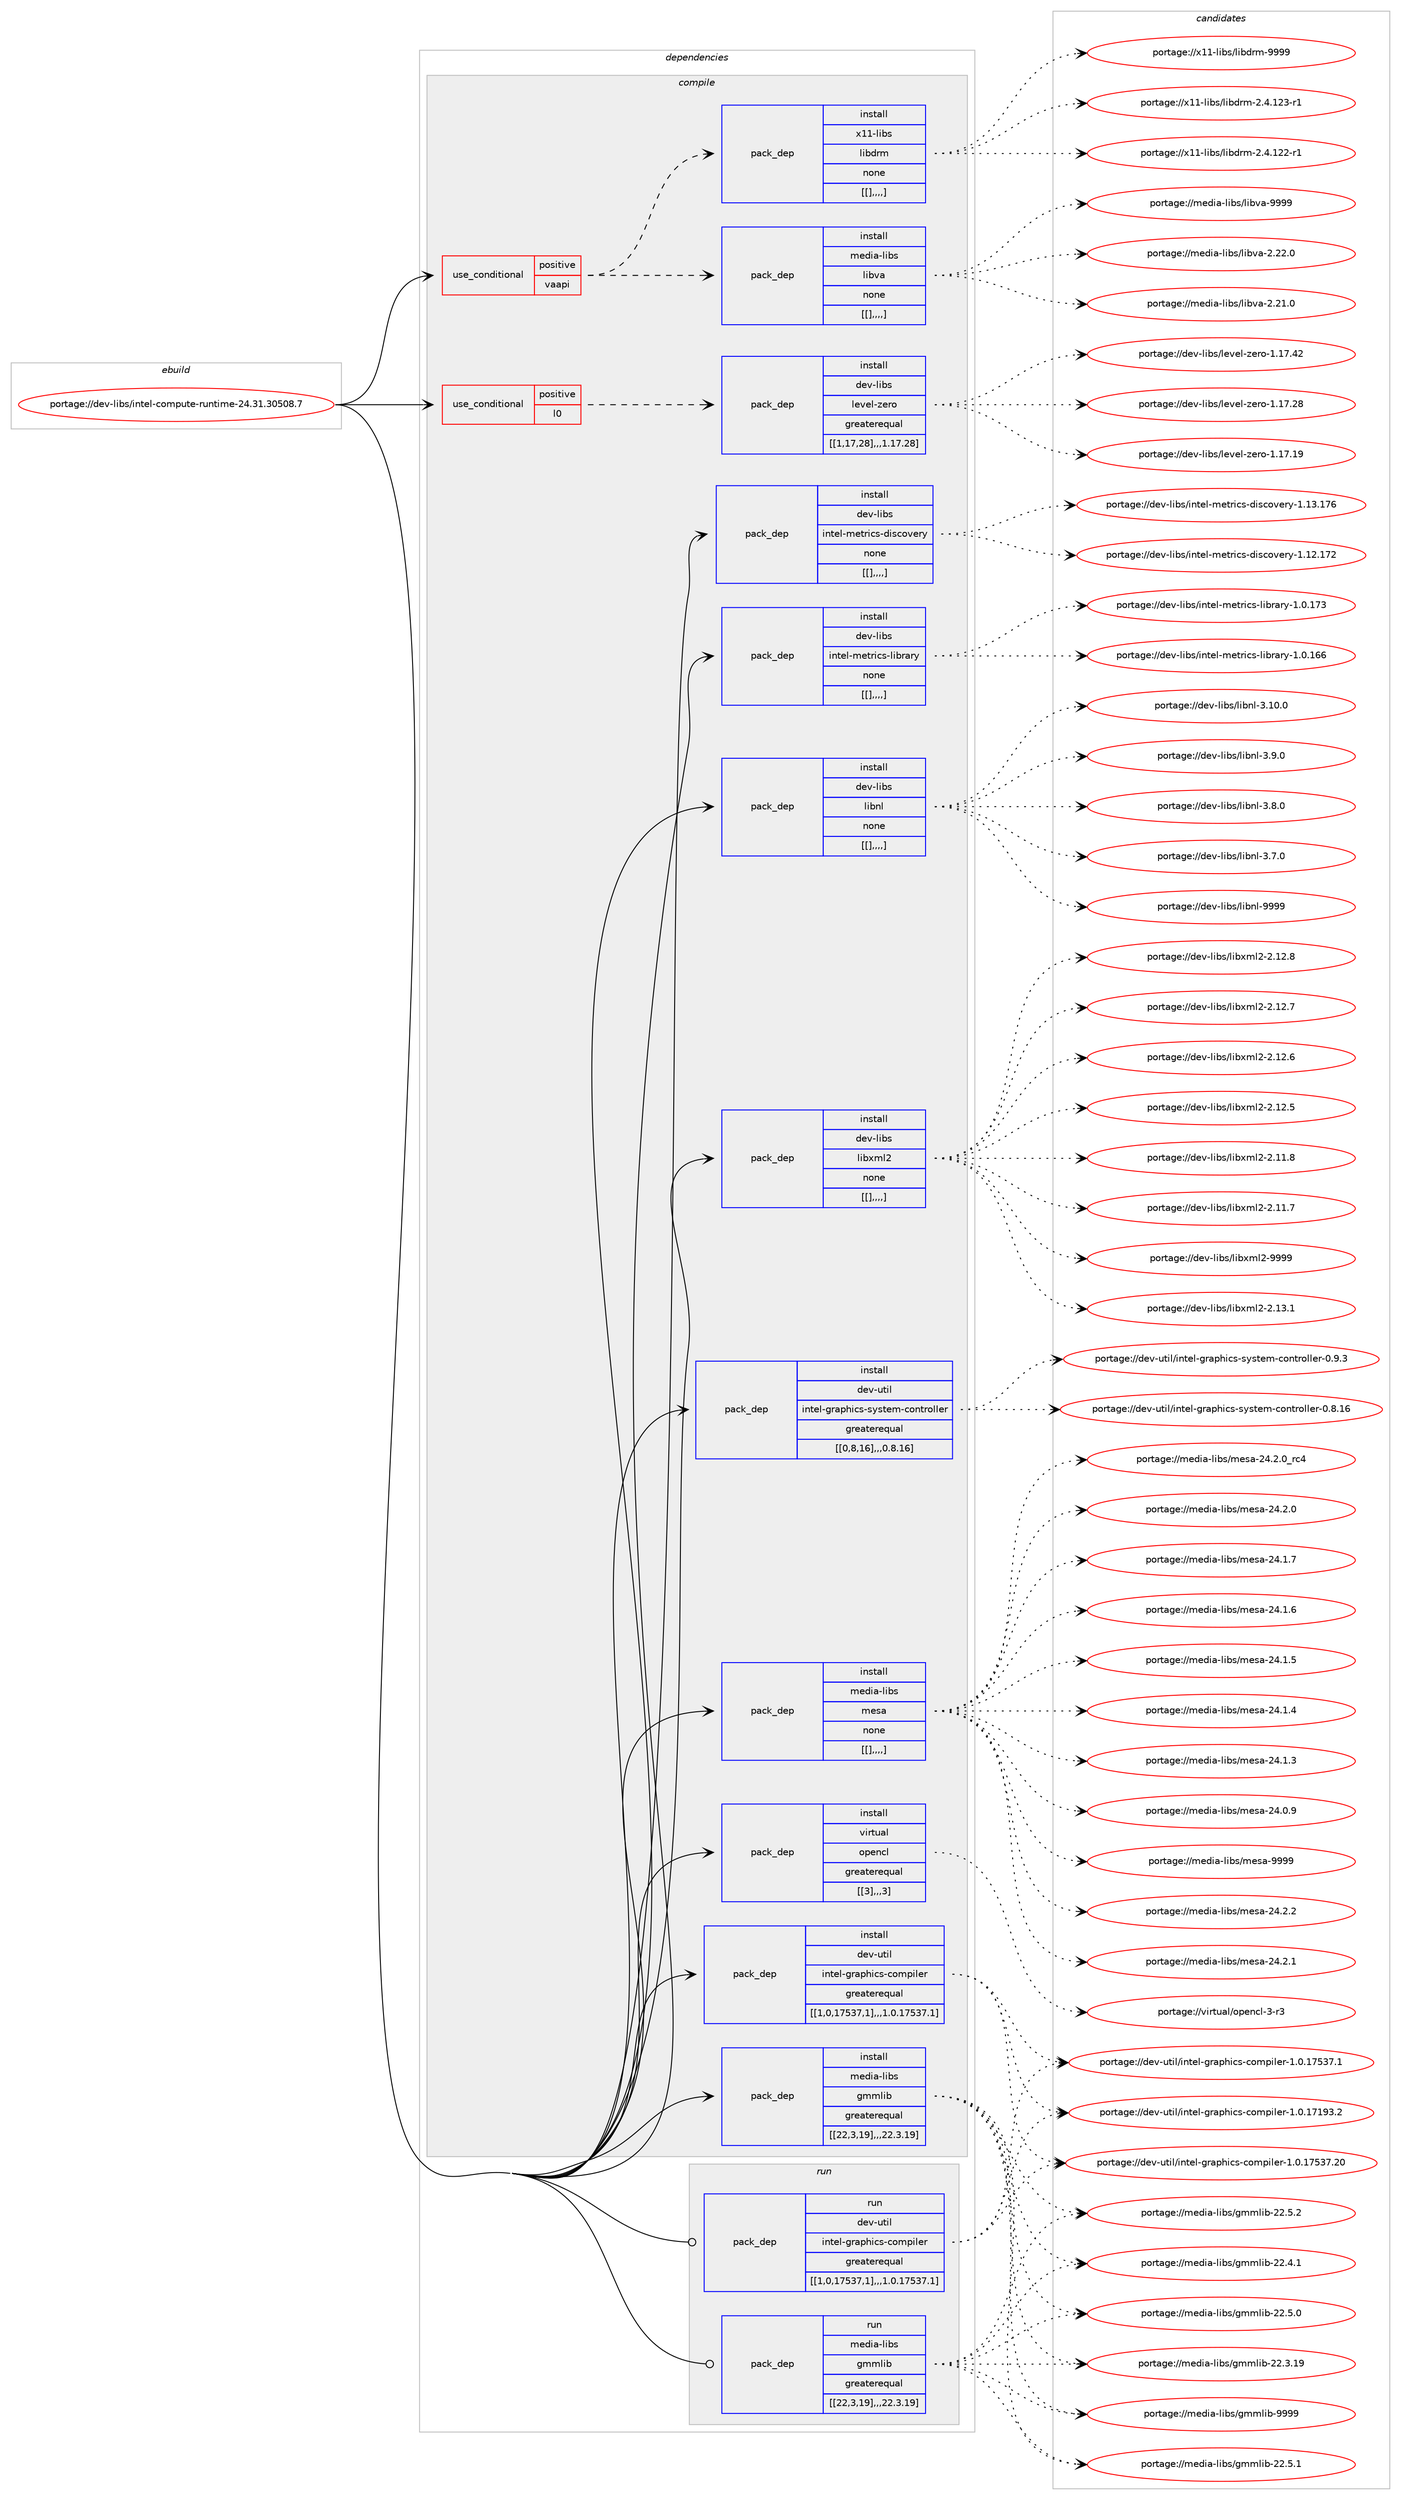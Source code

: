 digraph prolog {

# *************
# Graph options
# *************

newrank=true;
concentrate=true;
compound=true;
graph [rankdir=LR,fontname=Helvetica,fontsize=10,ranksep=1.5];#, ranksep=2.5, nodesep=0.2];
edge  [arrowhead=vee];
node  [fontname=Helvetica,fontsize=10];

# **********
# The ebuild
# **********

subgraph cluster_leftcol {
color=gray;
label=<<i>ebuild</i>>;
id [label="portage://dev-libs/intel-compute-runtime-24.31.30508.7", color=red, width=4, href="../dev-libs/intel-compute-runtime-24.31.30508.7.svg"];
}

# ****************
# The dependencies
# ****************

subgraph cluster_midcol {
color=gray;
label=<<i>dependencies</i>>;
subgraph cluster_compile {
fillcolor="#eeeeee";
style=filled;
label=<<i>compile</i>>;
subgraph cond26886 {
dependency109479 [label=<<TABLE BORDER="0" CELLBORDER="1" CELLSPACING="0" CELLPADDING="4"><TR><TD ROWSPAN="3" CELLPADDING="10">use_conditional</TD></TR><TR><TD>positive</TD></TR><TR><TD>l0</TD></TR></TABLE>>, shape=none, color=red];
subgraph pack81450 {
dependency109480 [label=<<TABLE BORDER="0" CELLBORDER="1" CELLSPACING="0" CELLPADDING="4" WIDTH="220"><TR><TD ROWSPAN="6" CELLPADDING="30">pack_dep</TD></TR><TR><TD WIDTH="110">install</TD></TR><TR><TD>dev-libs</TD></TR><TR><TD>level-zero</TD></TR><TR><TD>greaterequal</TD></TR><TR><TD>[[1,17,28],,,1.17.28]</TD></TR></TABLE>>, shape=none, color=blue];
}
dependency109479:e -> dependency109480:w [weight=20,style="dashed",arrowhead="vee"];
}
id:e -> dependency109479:w [weight=20,style="solid",arrowhead="vee"];
subgraph cond26887 {
dependency109481 [label=<<TABLE BORDER="0" CELLBORDER="1" CELLSPACING="0" CELLPADDING="4"><TR><TD ROWSPAN="3" CELLPADDING="10">use_conditional</TD></TR><TR><TD>positive</TD></TR><TR><TD>vaapi</TD></TR></TABLE>>, shape=none, color=red];
subgraph pack81451 {
dependency109482 [label=<<TABLE BORDER="0" CELLBORDER="1" CELLSPACING="0" CELLPADDING="4" WIDTH="220"><TR><TD ROWSPAN="6" CELLPADDING="30">pack_dep</TD></TR><TR><TD WIDTH="110">install</TD></TR><TR><TD>x11-libs</TD></TR><TR><TD>libdrm</TD></TR><TR><TD>none</TD></TR><TR><TD>[[],,,,]</TD></TR></TABLE>>, shape=none, color=blue];
}
dependency109481:e -> dependency109482:w [weight=20,style="dashed",arrowhead="vee"];
subgraph pack81452 {
dependency109483 [label=<<TABLE BORDER="0" CELLBORDER="1" CELLSPACING="0" CELLPADDING="4" WIDTH="220"><TR><TD ROWSPAN="6" CELLPADDING="30">pack_dep</TD></TR><TR><TD WIDTH="110">install</TD></TR><TR><TD>media-libs</TD></TR><TR><TD>libva</TD></TR><TR><TD>none</TD></TR><TR><TD>[[],,,,]</TD></TR></TABLE>>, shape=none, color=blue];
}
dependency109481:e -> dependency109483:w [weight=20,style="dashed",arrowhead="vee"];
}
id:e -> dependency109481:w [weight=20,style="solid",arrowhead="vee"];
subgraph pack81453 {
dependency109484 [label=<<TABLE BORDER="0" CELLBORDER="1" CELLSPACING="0" CELLPADDING="4" WIDTH="220"><TR><TD ROWSPAN="6" CELLPADDING="30">pack_dep</TD></TR><TR><TD WIDTH="110">install</TD></TR><TR><TD>dev-libs</TD></TR><TR><TD>intel-metrics-discovery</TD></TR><TR><TD>none</TD></TR><TR><TD>[[],,,,]</TD></TR></TABLE>>, shape=none, color=blue];
}
id:e -> dependency109484:w [weight=20,style="solid",arrowhead="vee"];
subgraph pack81454 {
dependency109485 [label=<<TABLE BORDER="0" CELLBORDER="1" CELLSPACING="0" CELLPADDING="4" WIDTH="220"><TR><TD ROWSPAN="6" CELLPADDING="30">pack_dep</TD></TR><TR><TD WIDTH="110">install</TD></TR><TR><TD>dev-libs</TD></TR><TR><TD>intel-metrics-library</TD></TR><TR><TD>none</TD></TR><TR><TD>[[],,,,]</TD></TR></TABLE>>, shape=none, color=blue];
}
id:e -> dependency109485:w [weight=20,style="solid",arrowhead="vee"];
subgraph pack81455 {
dependency109486 [label=<<TABLE BORDER="0" CELLBORDER="1" CELLSPACING="0" CELLPADDING="4" WIDTH="220"><TR><TD ROWSPAN="6" CELLPADDING="30">pack_dep</TD></TR><TR><TD WIDTH="110">install</TD></TR><TR><TD>dev-libs</TD></TR><TR><TD>libnl</TD></TR><TR><TD>none</TD></TR><TR><TD>[[],,,,]</TD></TR></TABLE>>, shape=none, color=blue];
}
id:e -> dependency109486:w [weight=20,style="solid",arrowhead="vee"];
subgraph pack81456 {
dependency109487 [label=<<TABLE BORDER="0" CELLBORDER="1" CELLSPACING="0" CELLPADDING="4" WIDTH="220"><TR><TD ROWSPAN="6" CELLPADDING="30">pack_dep</TD></TR><TR><TD WIDTH="110">install</TD></TR><TR><TD>dev-libs</TD></TR><TR><TD>libxml2</TD></TR><TR><TD>none</TD></TR><TR><TD>[[],,,,]</TD></TR></TABLE>>, shape=none, color=blue];
}
id:e -> dependency109487:w [weight=20,style="solid",arrowhead="vee"];
subgraph pack81457 {
dependency109488 [label=<<TABLE BORDER="0" CELLBORDER="1" CELLSPACING="0" CELLPADDING="4" WIDTH="220"><TR><TD ROWSPAN="6" CELLPADDING="30">pack_dep</TD></TR><TR><TD WIDTH="110">install</TD></TR><TR><TD>dev-util</TD></TR><TR><TD>intel-graphics-compiler</TD></TR><TR><TD>greaterequal</TD></TR><TR><TD>[[1,0,17537,1],,,1.0.17537.1]</TD></TR></TABLE>>, shape=none, color=blue];
}
id:e -> dependency109488:w [weight=20,style="solid",arrowhead="vee"];
subgraph pack81458 {
dependency109489 [label=<<TABLE BORDER="0" CELLBORDER="1" CELLSPACING="0" CELLPADDING="4" WIDTH="220"><TR><TD ROWSPAN="6" CELLPADDING="30">pack_dep</TD></TR><TR><TD WIDTH="110">install</TD></TR><TR><TD>dev-util</TD></TR><TR><TD>intel-graphics-system-controller</TD></TR><TR><TD>greaterequal</TD></TR><TR><TD>[[0,8,16],,,0.8.16]</TD></TR></TABLE>>, shape=none, color=blue];
}
id:e -> dependency109489:w [weight=20,style="solid",arrowhead="vee"];
subgraph pack81459 {
dependency109490 [label=<<TABLE BORDER="0" CELLBORDER="1" CELLSPACING="0" CELLPADDING="4" WIDTH="220"><TR><TD ROWSPAN="6" CELLPADDING="30">pack_dep</TD></TR><TR><TD WIDTH="110">install</TD></TR><TR><TD>media-libs</TD></TR><TR><TD>gmmlib</TD></TR><TR><TD>greaterequal</TD></TR><TR><TD>[[22,3,19],,,22.3.19]</TD></TR></TABLE>>, shape=none, color=blue];
}
id:e -> dependency109490:w [weight=20,style="solid",arrowhead="vee"];
subgraph pack81460 {
dependency109491 [label=<<TABLE BORDER="0" CELLBORDER="1" CELLSPACING="0" CELLPADDING="4" WIDTH="220"><TR><TD ROWSPAN="6" CELLPADDING="30">pack_dep</TD></TR><TR><TD WIDTH="110">install</TD></TR><TR><TD>media-libs</TD></TR><TR><TD>mesa</TD></TR><TR><TD>none</TD></TR><TR><TD>[[],,,,]</TD></TR></TABLE>>, shape=none, color=blue];
}
id:e -> dependency109491:w [weight=20,style="solid",arrowhead="vee"];
subgraph pack81461 {
dependency109492 [label=<<TABLE BORDER="0" CELLBORDER="1" CELLSPACING="0" CELLPADDING="4" WIDTH="220"><TR><TD ROWSPAN="6" CELLPADDING="30">pack_dep</TD></TR><TR><TD WIDTH="110">install</TD></TR><TR><TD>virtual</TD></TR><TR><TD>opencl</TD></TR><TR><TD>greaterequal</TD></TR><TR><TD>[[3],,,3]</TD></TR></TABLE>>, shape=none, color=blue];
}
id:e -> dependency109492:w [weight=20,style="solid",arrowhead="vee"];
}
subgraph cluster_compileandrun {
fillcolor="#eeeeee";
style=filled;
label=<<i>compile and run</i>>;
}
subgraph cluster_run {
fillcolor="#eeeeee";
style=filled;
label=<<i>run</i>>;
subgraph pack81462 {
dependency109493 [label=<<TABLE BORDER="0" CELLBORDER="1" CELLSPACING="0" CELLPADDING="4" WIDTH="220"><TR><TD ROWSPAN="6" CELLPADDING="30">pack_dep</TD></TR><TR><TD WIDTH="110">run</TD></TR><TR><TD>dev-util</TD></TR><TR><TD>intel-graphics-compiler</TD></TR><TR><TD>greaterequal</TD></TR><TR><TD>[[1,0,17537,1],,,1.0.17537.1]</TD></TR></TABLE>>, shape=none, color=blue];
}
id:e -> dependency109493:w [weight=20,style="solid",arrowhead="odot"];
subgraph pack81463 {
dependency109494 [label=<<TABLE BORDER="0" CELLBORDER="1" CELLSPACING="0" CELLPADDING="4" WIDTH="220"><TR><TD ROWSPAN="6" CELLPADDING="30">pack_dep</TD></TR><TR><TD WIDTH="110">run</TD></TR><TR><TD>media-libs</TD></TR><TR><TD>gmmlib</TD></TR><TR><TD>greaterequal</TD></TR><TR><TD>[[22,3,19],,,22.3.19]</TD></TR></TABLE>>, shape=none, color=blue];
}
id:e -> dependency109494:w [weight=20,style="solid",arrowhead="odot"];
}
}

# **************
# The candidates
# **************

subgraph cluster_choices {
rank=same;
color=gray;
label=<<i>candidates</i>>;

subgraph choice81450 {
color=black;
nodesep=1;
choice100101118451081059811547108101118101108451221011141114549464955465250 [label="portage://dev-libs/level-zero-1.17.42", color=red, width=4,href="../dev-libs/level-zero-1.17.42.svg"];
choice100101118451081059811547108101118101108451221011141114549464955465056 [label="portage://dev-libs/level-zero-1.17.28", color=red, width=4,href="../dev-libs/level-zero-1.17.28.svg"];
choice100101118451081059811547108101118101108451221011141114549464955464957 [label="portage://dev-libs/level-zero-1.17.19", color=red, width=4,href="../dev-libs/level-zero-1.17.19.svg"];
dependency109480:e -> choice100101118451081059811547108101118101108451221011141114549464955465250:w [style=dotted,weight="100"];
dependency109480:e -> choice100101118451081059811547108101118101108451221011141114549464955465056:w [style=dotted,weight="100"];
dependency109480:e -> choice100101118451081059811547108101118101108451221011141114549464955464957:w [style=dotted,weight="100"];
}
subgraph choice81451 {
color=black;
nodesep=1;
choice1204949451081059811547108105981001141094557575757 [label="portage://x11-libs/libdrm-9999", color=red, width=4,href="../x11-libs/libdrm-9999.svg"];
choice12049494510810598115471081059810011410945504652464950514511449 [label="portage://x11-libs/libdrm-2.4.123-r1", color=red, width=4,href="../x11-libs/libdrm-2.4.123-r1.svg"];
choice12049494510810598115471081059810011410945504652464950504511449 [label="portage://x11-libs/libdrm-2.4.122-r1", color=red, width=4,href="../x11-libs/libdrm-2.4.122-r1.svg"];
dependency109482:e -> choice1204949451081059811547108105981001141094557575757:w [style=dotted,weight="100"];
dependency109482:e -> choice12049494510810598115471081059810011410945504652464950514511449:w [style=dotted,weight="100"];
dependency109482:e -> choice12049494510810598115471081059810011410945504652464950504511449:w [style=dotted,weight="100"];
}
subgraph choice81452 {
color=black;
nodesep=1;
choice1091011001059745108105981154710810598118974557575757 [label="portage://media-libs/libva-9999", color=red, width=4,href="../media-libs/libva-9999.svg"];
choice10910110010597451081059811547108105981189745504650504648 [label="portage://media-libs/libva-2.22.0", color=red, width=4,href="../media-libs/libva-2.22.0.svg"];
choice10910110010597451081059811547108105981189745504650494648 [label="portage://media-libs/libva-2.21.0", color=red, width=4,href="../media-libs/libva-2.21.0.svg"];
dependency109483:e -> choice1091011001059745108105981154710810598118974557575757:w [style=dotted,weight="100"];
dependency109483:e -> choice10910110010597451081059811547108105981189745504650504648:w [style=dotted,weight="100"];
dependency109483:e -> choice10910110010597451081059811547108105981189745504650494648:w [style=dotted,weight="100"];
}
subgraph choice81453 {
color=black;
nodesep=1;
choice10010111845108105981154710511011610110845109101116114105991154510010511599111118101114121454946495146495554 [label="portage://dev-libs/intel-metrics-discovery-1.13.176", color=red, width=4,href="../dev-libs/intel-metrics-discovery-1.13.176.svg"];
choice10010111845108105981154710511011610110845109101116114105991154510010511599111118101114121454946495046495550 [label="portage://dev-libs/intel-metrics-discovery-1.12.172", color=red, width=4,href="../dev-libs/intel-metrics-discovery-1.12.172.svg"];
dependency109484:e -> choice10010111845108105981154710511011610110845109101116114105991154510010511599111118101114121454946495146495554:w [style=dotted,weight="100"];
dependency109484:e -> choice10010111845108105981154710511011610110845109101116114105991154510010511599111118101114121454946495046495550:w [style=dotted,weight="100"];
}
subgraph choice81454 {
color=black;
nodesep=1;
choice10010111845108105981154710511011610110845109101116114105991154510810598114971141214549464846495551 [label="portage://dev-libs/intel-metrics-library-1.0.173", color=red, width=4,href="../dev-libs/intel-metrics-library-1.0.173.svg"];
choice10010111845108105981154710511011610110845109101116114105991154510810598114971141214549464846495454 [label="portage://dev-libs/intel-metrics-library-1.0.166", color=red, width=4,href="../dev-libs/intel-metrics-library-1.0.166.svg"];
dependency109485:e -> choice10010111845108105981154710511011610110845109101116114105991154510810598114971141214549464846495551:w [style=dotted,weight="100"];
dependency109485:e -> choice10010111845108105981154710511011610110845109101116114105991154510810598114971141214549464846495454:w [style=dotted,weight="100"];
}
subgraph choice81455 {
color=black;
nodesep=1;
choice100101118451081059811547108105981101084557575757 [label="portage://dev-libs/libnl-9999", color=red, width=4,href="../dev-libs/libnl-9999.svg"];
choice1001011184510810598115471081059811010845514649484648 [label="portage://dev-libs/libnl-3.10.0", color=red, width=4,href="../dev-libs/libnl-3.10.0.svg"];
choice10010111845108105981154710810598110108455146574648 [label="portage://dev-libs/libnl-3.9.0", color=red, width=4,href="../dev-libs/libnl-3.9.0.svg"];
choice10010111845108105981154710810598110108455146564648 [label="portage://dev-libs/libnl-3.8.0", color=red, width=4,href="../dev-libs/libnl-3.8.0.svg"];
choice10010111845108105981154710810598110108455146554648 [label="portage://dev-libs/libnl-3.7.0", color=red, width=4,href="../dev-libs/libnl-3.7.0.svg"];
dependency109486:e -> choice100101118451081059811547108105981101084557575757:w [style=dotted,weight="100"];
dependency109486:e -> choice1001011184510810598115471081059811010845514649484648:w [style=dotted,weight="100"];
dependency109486:e -> choice10010111845108105981154710810598110108455146574648:w [style=dotted,weight="100"];
dependency109486:e -> choice10010111845108105981154710810598110108455146564648:w [style=dotted,weight="100"];
dependency109486:e -> choice10010111845108105981154710810598110108455146554648:w [style=dotted,weight="100"];
}
subgraph choice81456 {
color=black;
nodesep=1;
choice10010111845108105981154710810598120109108504557575757 [label="portage://dev-libs/libxml2-9999", color=red, width=4,href="../dev-libs/libxml2-9999.svg"];
choice100101118451081059811547108105981201091085045504649514649 [label="portage://dev-libs/libxml2-2.13.1", color=red, width=4,href="../dev-libs/libxml2-2.13.1.svg"];
choice100101118451081059811547108105981201091085045504649504656 [label="portage://dev-libs/libxml2-2.12.8", color=red, width=4,href="../dev-libs/libxml2-2.12.8.svg"];
choice100101118451081059811547108105981201091085045504649504655 [label="portage://dev-libs/libxml2-2.12.7", color=red, width=4,href="../dev-libs/libxml2-2.12.7.svg"];
choice100101118451081059811547108105981201091085045504649504654 [label="portage://dev-libs/libxml2-2.12.6", color=red, width=4,href="../dev-libs/libxml2-2.12.6.svg"];
choice100101118451081059811547108105981201091085045504649504653 [label="portage://dev-libs/libxml2-2.12.5", color=red, width=4,href="../dev-libs/libxml2-2.12.5.svg"];
choice100101118451081059811547108105981201091085045504649494656 [label="portage://dev-libs/libxml2-2.11.8", color=red, width=4,href="../dev-libs/libxml2-2.11.8.svg"];
choice100101118451081059811547108105981201091085045504649494655 [label="portage://dev-libs/libxml2-2.11.7", color=red, width=4,href="../dev-libs/libxml2-2.11.7.svg"];
dependency109487:e -> choice10010111845108105981154710810598120109108504557575757:w [style=dotted,weight="100"];
dependency109487:e -> choice100101118451081059811547108105981201091085045504649514649:w [style=dotted,weight="100"];
dependency109487:e -> choice100101118451081059811547108105981201091085045504649504656:w [style=dotted,weight="100"];
dependency109487:e -> choice100101118451081059811547108105981201091085045504649504655:w [style=dotted,weight="100"];
dependency109487:e -> choice100101118451081059811547108105981201091085045504649504654:w [style=dotted,weight="100"];
dependency109487:e -> choice100101118451081059811547108105981201091085045504649504653:w [style=dotted,weight="100"];
dependency109487:e -> choice100101118451081059811547108105981201091085045504649494656:w [style=dotted,weight="100"];
dependency109487:e -> choice100101118451081059811547108105981201091085045504649494655:w [style=dotted,weight="100"];
}
subgraph choice81457 {
color=black;
nodesep=1;
choice1001011184511711610510847105110116101108451031149711210410599115459911110911210510810111445494648464955535155465048 [label="portage://dev-util/intel-graphics-compiler-1.0.17537.20", color=red, width=4,href="../dev-util/intel-graphics-compiler-1.0.17537.20.svg"];
choice10010111845117116105108471051101161011084510311497112104105991154599111109112105108101114454946484649555351554649 [label="portage://dev-util/intel-graphics-compiler-1.0.17537.1", color=red, width=4,href="../dev-util/intel-graphics-compiler-1.0.17537.1.svg"];
choice10010111845117116105108471051101161011084510311497112104105991154599111109112105108101114454946484649554957514650 [label="portage://dev-util/intel-graphics-compiler-1.0.17193.2", color=red, width=4,href="../dev-util/intel-graphics-compiler-1.0.17193.2.svg"];
dependency109488:e -> choice1001011184511711610510847105110116101108451031149711210410599115459911110911210510810111445494648464955535155465048:w [style=dotted,weight="100"];
dependency109488:e -> choice10010111845117116105108471051101161011084510311497112104105991154599111109112105108101114454946484649555351554649:w [style=dotted,weight="100"];
dependency109488:e -> choice10010111845117116105108471051101161011084510311497112104105991154599111109112105108101114454946484649554957514650:w [style=dotted,weight="100"];
}
subgraph choice81458 {
color=black;
nodesep=1;
choice1001011184511711610510847105110116101108451031149711210410599115451151211151161011094599111110116114111108108101114454846574651 [label="portage://dev-util/intel-graphics-system-controller-0.9.3", color=red, width=4,href="../dev-util/intel-graphics-system-controller-0.9.3.svg"];
choice100101118451171161051084710511011610110845103114971121041059911545115121115116101109459911111011611411110810810111445484656464954 [label="portage://dev-util/intel-graphics-system-controller-0.8.16", color=red, width=4,href="../dev-util/intel-graphics-system-controller-0.8.16.svg"];
dependency109489:e -> choice1001011184511711610510847105110116101108451031149711210410599115451151211151161011094599111110116114111108108101114454846574651:w [style=dotted,weight="100"];
dependency109489:e -> choice100101118451171161051084710511011610110845103114971121041059911545115121115116101109459911111011611411110810810111445484656464954:w [style=dotted,weight="100"];
}
subgraph choice81459 {
color=black;
nodesep=1;
choice10910110010597451081059811547103109109108105984557575757 [label="portage://media-libs/gmmlib-9999", color=red, width=4,href="../media-libs/gmmlib-9999.svg"];
choice109101100105974510810598115471031091091081059845505046534650 [label="portage://media-libs/gmmlib-22.5.2", color=red, width=4,href="../media-libs/gmmlib-22.5.2.svg"];
choice109101100105974510810598115471031091091081059845505046534649 [label="portage://media-libs/gmmlib-22.5.1", color=red, width=4,href="../media-libs/gmmlib-22.5.1.svg"];
choice109101100105974510810598115471031091091081059845505046534648 [label="portage://media-libs/gmmlib-22.5.0", color=red, width=4,href="../media-libs/gmmlib-22.5.0.svg"];
choice109101100105974510810598115471031091091081059845505046524649 [label="portage://media-libs/gmmlib-22.4.1", color=red, width=4,href="../media-libs/gmmlib-22.4.1.svg"];
choice10910110010597451081059811547103109109108105984550504651464957 [label="portage://media-libs/gmmlib-22.3.19", color=red, width=4,href="../media-libs/gmmlib-22.3.19.svg"];
dependency109490:e -> choice10910110010597451081059811547103109109108105984557575757:w [style=dotted,weight="100"];
dependency109490:e -> choice109101100105974510810598115471031091091081059845505046534650:w [style=dotted,weight="100"];
dependency109490:e -> choice109101100105974510810598115471031091091081059845505046534649:w [style=dotted,weight="100"];
dependency109490:e -> choice109101100105974510810598115471031091091081059845505046534648:w [style=dotted,weight="100"];
dependency109490:e -> choice109101100105974510810598115471031091091081059845505046524649:w [style=dotted,weight="100"];
dependency109490:e -> choice10910110010597451081059811547103109109108105984550504651464957:w [style=dotted,weight="100"];
}
subgraph choice81460 {
color=black;
nodesep=1;
choice10910110010597451081059811547109101115974557575757 [label="portage://media-libs/mesa-9999", color=red, width=4,href="../media-libs/mesa-9999.svg"];
choice109101100105974510810598115471091011159745505246504650 [label="portage://media-libs/mesa-24.2.2", color=red, width=4,href="../media-libs/mesa-24.2.2.svg"];
choice109101100105974510810598115471091011159745505246504649 [label="portage://media-libs/mesa-24.2.1", color=red, width=4,href="../media-libs/mesa-24.2.1.svg"];
choice109101100105974510810598115471091011159745505246504648951149952 [label="portage://media-libs/mesa-24.2.0_rc4", color=red, width=4,href="../media-libs/mesa-24.2.0_rc4.svg"];
choice109101100105974510810598115471091011159745505246504648 [label="portage://media-libs/mesa-24.2.0", color=red, width=4,href="../media-libs/mesa-24.2.0.svg"];
choice109101100105974510810598115471091011159745505246494655 [label="portage://media-libs/mesa-24.1.7", color=red, width=4,href="../media-libs/mesa-24.1.7.svg"];
choice109101100105974510810598115471091011159745505246494654 [label="portage://media-libs/mesa-24.1.6", color=red, width=4,href="../media-libs/mesa-24.1.6.svg"];
choice109101100105974510810598115471091011159745505246494653 [label="portage://media-libs/mesa-24.1.5", color=red, width=4,href="../media-libs/mesa-24.1.5.svg"];
choice109101100105974510810598115471091011159745505246494652 [label="portage://media-libs/mesa-24.1.4", color=red, width=4,href="../media-libs/mesa-24.1.4.svg"];
choice109101100105974510810598115471091011159745505246494651 [label="portage://media-libs/mesa-24.1.3", color=red, width=4,href="../media-libs/mesa-24.1.3.svg"];
choice109101100105974510810598115471091011159745505246484657 [label="portage://media-libs/mesa-24.0.9", color=red, width=4,href="../media-libs/mesa-24.0.9.svg"];
dependency109491:e -> choice10910110010597451081059811547109101115974557575757:w [style=dotted,weight="100"];
dependency109491:e -> choice109101100105974510810598115471091011159745505246504650:w [style=dotted,weight="100"];
dependency109491:e -> choice109101100105974510810598115471091011159745505246504649:w [style=dotted,weight="100"];
dependency109491:e -> choice109101100105974510810598115471091011159745505246504648951149952:w [style=dotted,weight="100"];
dependency109491:e -> choice109101100105974510810598115471091011159745505246504648:w [style=dotted,weight="100"];
dependency109491:e -> choice109101100105974510810598115471091011159745505246494655:w [style=dotted,weight="100"];
dependency109491:e -> choice109101100105974510810598115471091011159745505246494654:w [style=dotted,weight="100"];
dependency109491:e -> choice109101100105974510810598115471091011159745505246494653:w [style=dotted,weight="100"];
dependency109491:e -> choice109101100105974510810598115471091011159745505246494652:w [style=dotted,weight="100"];
dependency109491:e -> choice109101100105974510810598115471091011159745505246494651:w [style=dotted,weight="100"];
dependency109491:e -> choice109101100105974510810598115471091011159745505246484657:w [style=dotted,weight="100"];
}
subgraph choice81461 {
color=black;
nodesep=1;
choice11810511411611797108471111121011109910845514511451 [label="portage://virtual/opencl-3-r3", color=red, width=4,href="../virtual/opencl-3-r3.svg"];
dependency109492:e -> choice11810511411611797108471111121011109910845514511451:w [style=dotted,weight="100"];
}
subgraph choice81462 {
color=black;
nodesep=1;
choice1001011184511711610510847105110116101108451031149711210410599115459911110911210510810111445494648464955535155465048 [label="portage://dev-util/intel-graphics-compiler-1.0.17537.20", color=red, width=4,href="../dev-util/intel-graphics-compiler-1.0.17537.20.svg"];
choice10010111845117116105108471051101161011084510311497112104105991154599111109112105108101114454946484649555351554649 [label="portage://dev-util/intel-graphics-compiler-1.0.17537.1", color=red, width=4,href="../dev-util/intel-graphics-compiler-1.0.17537.1.svg"];
choice10010111845117116105108471051101161011084510311497112104105991154599111109112105108101114454946484649554957514650 [label="portage://dev-util/intel-graphics-compiler-1.0.17193.2", color=red, width=4,href="../dev-util/intel-graphics-compiler-1.0.17193.2.svg"];
dependency109493:e -> choice1001011184511711610510847105110116101108451031149711210410599115459911110911210510810111445494648464955535155465048:w [style=dotted,weight="100"];
dependency109493:e -> choice10010111845117116105108471051101161011084510311497112104105991154599111109112105108101114454946484649555351554649:w [style=dotted,weight="100"];
dependency109493:e -> choice10010111845117116105108471051101161011084510311497112104105991154599111109112105108101114454946484649554957514650:w [style=dotted,weight="100"];
}
subgraph choice81463 {
color=black;
nodesep=1;
choice10910110010597451081059811547103109109108105984557575757 [label="portage://media-libs/gmmlib-9999", color=red, width=4,href="../media-libs/gmmlib-9999.svg"];
choice109101100105974510810598115471031091091081059845505046534650 [label="portage://media-libs/gmmlib-22.5.2", color=red, width=4,href="../media-libs/gmmlib-22.5.2.svg"];
choice109101100105974510810598115471031091091081059845505046534649 [label="portage://media-libs/gmmlib-22.5.1", color=red, width=4,href="../media-libs/gmmlib-22.5.1.svg"];
choice109101100105974510810598115471031091091081059845505046534648 [label="portage://media-libs/gmmlib-22.5.0", color=red, width=4,href="../media-libs/gmmlib-22.5.0.svg"];
choice109101100105974510810598115471031091091081059845505046524649 [label="portage://media-libs/gmmlib-22.4.1", color=red, width=4,href="../media-libs/gmmlib-22.4.1.svg"];
choice10910110010597451081059811547103109109108105984550504651464957 [label="portage://media-libs/gmmlib-22.3.19", color=red, width=4,href="../media-libs/gmmlib-22.3.19.svg"];
dependency109494:e -> choice10910110010597451081059811547103109109108105984557575757:w [style=dotted,weight="100"];
dependency109494:e -> choice109101100105974510810598115471031091091081059845505046534650:w [style=dotted,weight="100"];
dependency109494:e -> choice109101100105974510810598115471031091091081059845505046534649:w [style=dotted,weight="100"];
dependency109494:e -> choice109101100105974510810598115471031091091081059845505046534648:w [style=dotted,weight="100"];
dependency109494:e -> choice109101100105974510810598115471031091091081059845505046524649:w [style=dotted,weight="100"];
dependency109494:e -> choice10910110010597451081059811547103109109108105984550504651464957:w [style=dotted,weight="100"];
}
}

}
